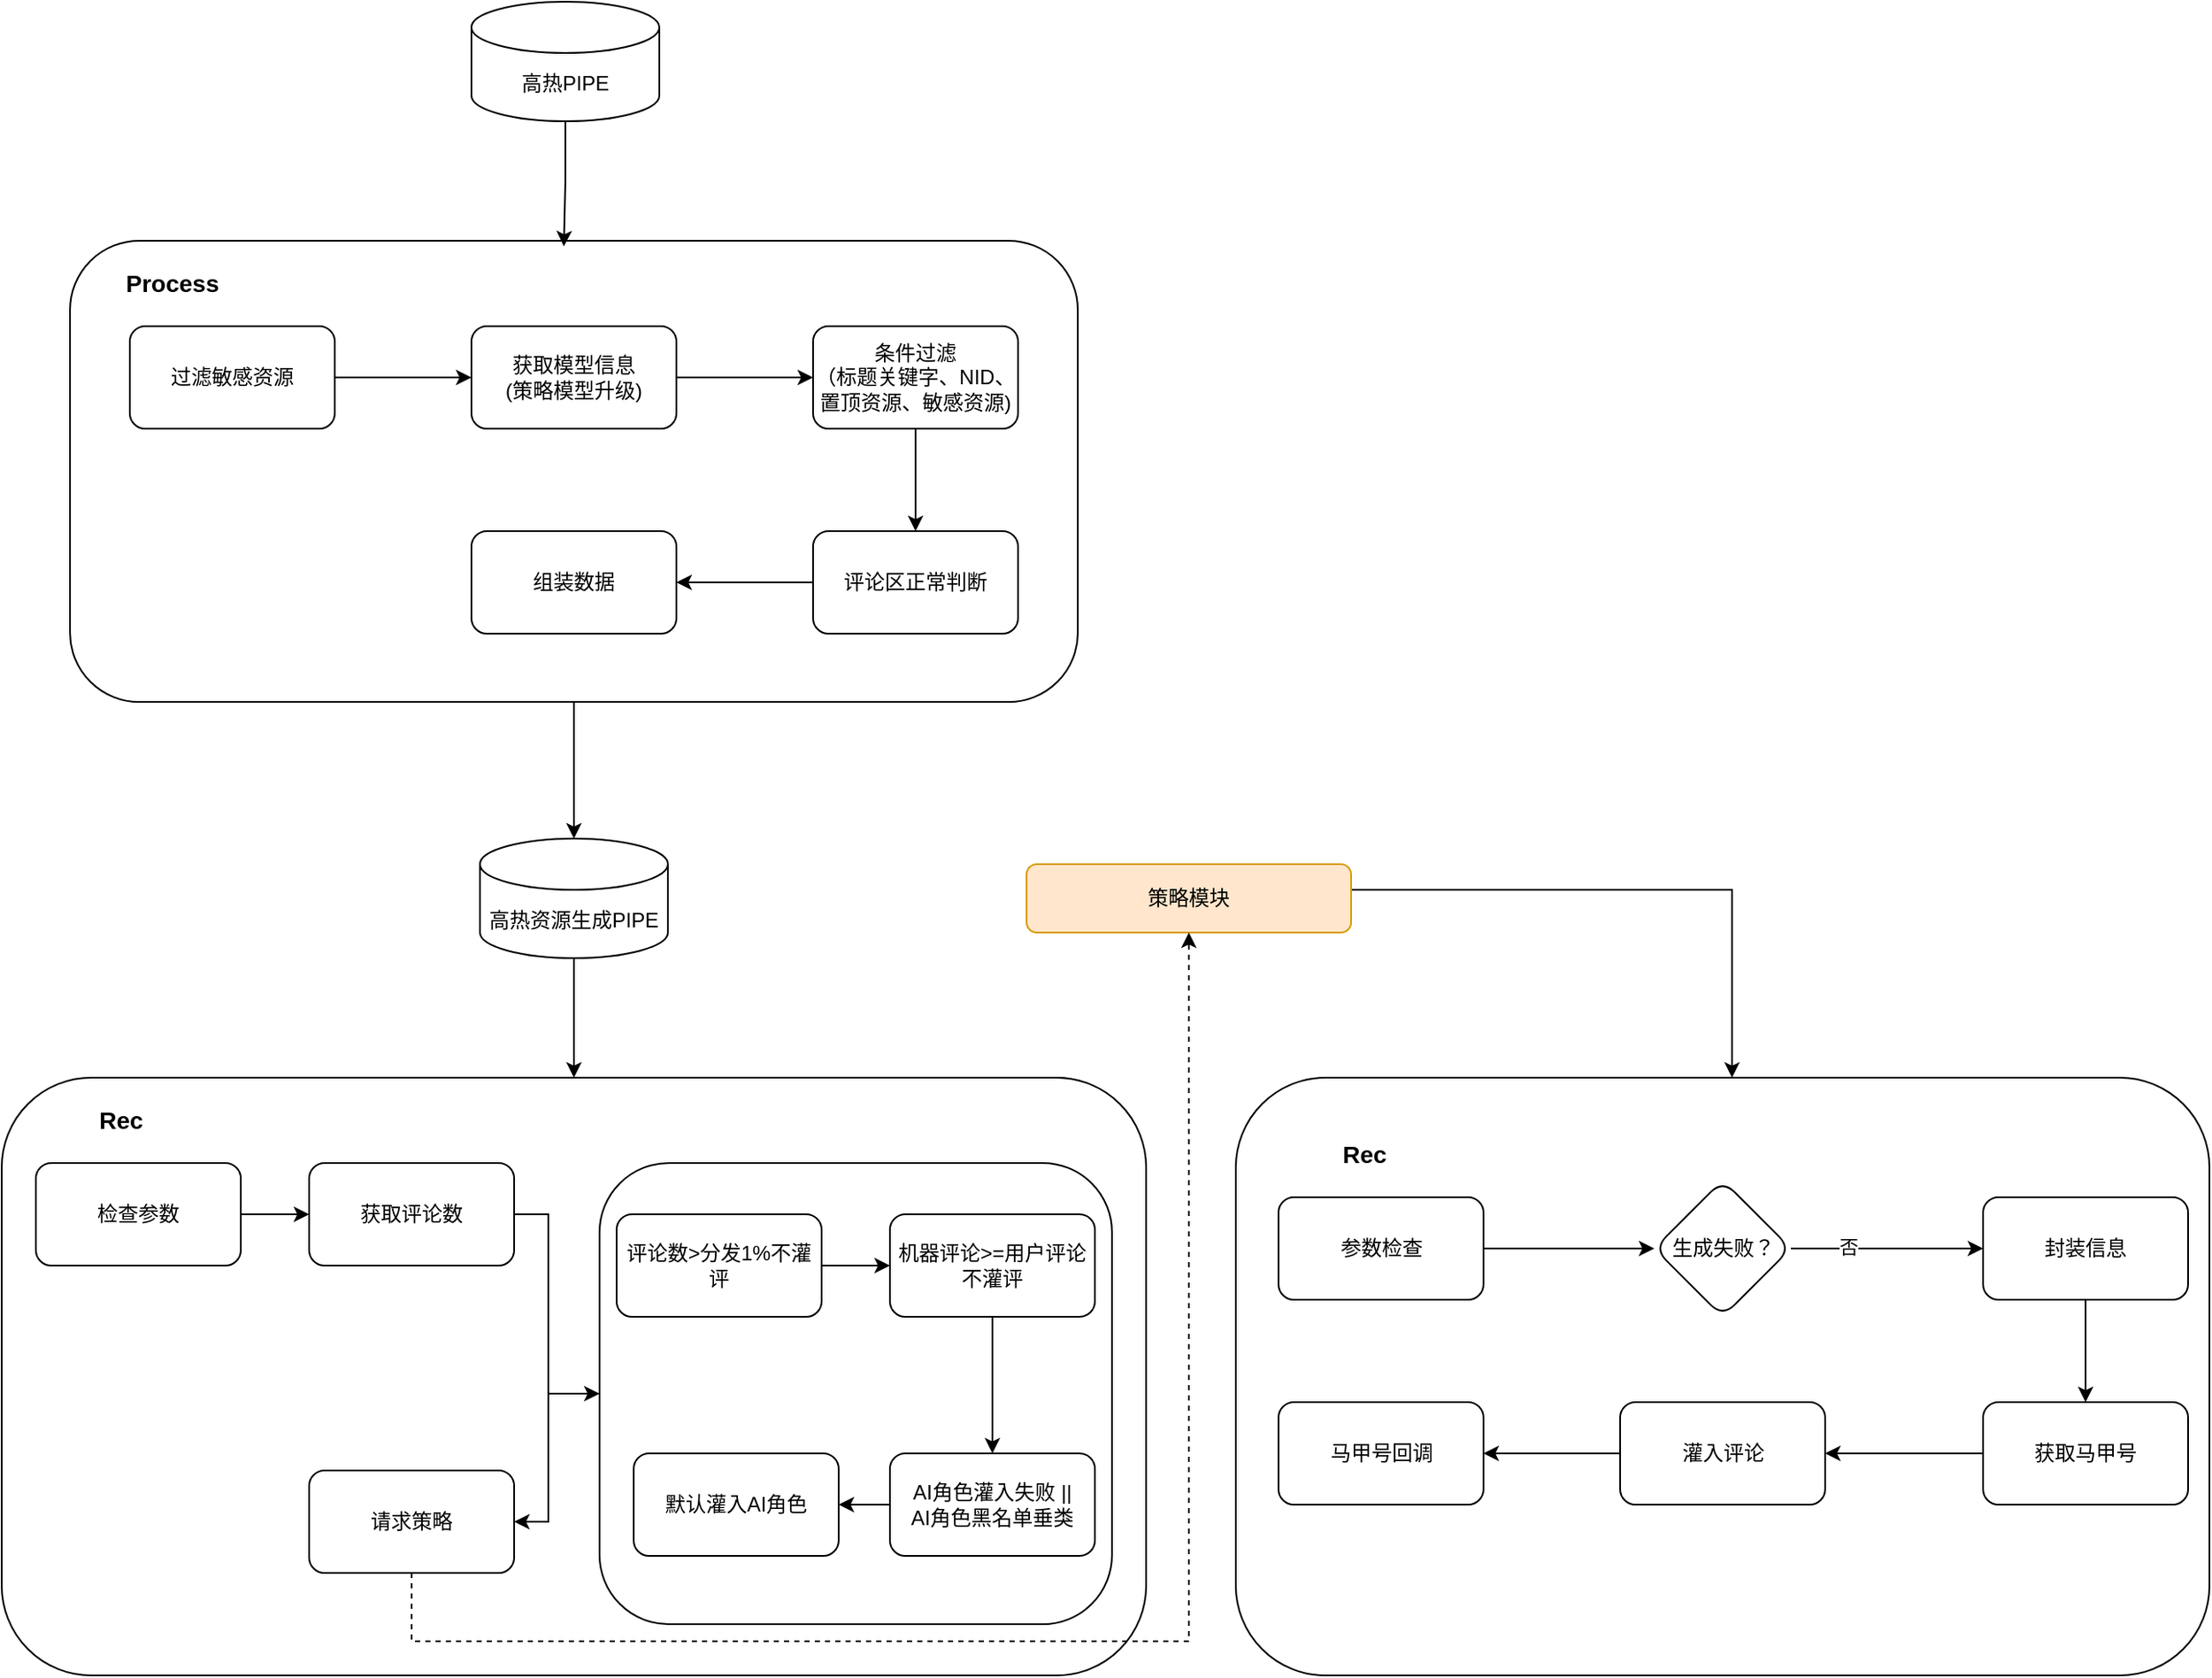 <mxfile version="28.2.4">
  <diagram name="第 1 页" id="nQwPNjDB2ixt2j3xvhfY">
    <mxGraphModel dx="946" dy="610" grid="1" gridSize="10" guides="1" tooltips="1" connect="1" arrows="1" fold="1" page="1" pageScale="1" pageWidth="827" pageHeight="1169" math="0" shadow="0">
      <root>
        <mxCell id="0" />
        <mxCell id="1" parent="0" />
        <mxCell id="kMashPudIHa3zGJLMDz7-2" style="edgeStyle=orthogonalEdgeStyle;rounded=0;orthogonalLoop=1;jettySize=auto;html=1;" edge="1" parent="1" source="kMashPudIHa3zGJLMDz7-3" target="kMashPudIHa3zGJLMDz7-19">
          <mxGeometry relative="1" as="geometry" />
        </mxCell>
        <mxCell id="kMashPudIHa3zGJLMDz7-3" value="" style="rounded=1;whiteSpace=wrap;html=1;" vertex="1" parent="1">
          <mxGeometry x="540" y="560" width="590" height="270" as="geometry" />
        </mxCell>
        <mxCell id="kMashPudIHa3zGJLMDz7-4" style="edgeStyle=orthogonalEdgeStyle;rounded=0;orthogonalLoop=1;jettySize=auto;html=1;entryX=0.49;entryY=0.012;entryDx=0;entryDy=0;entryPerimeter=0;" edge="1" parent="1" source="kMashPudIHa3zGJLMDz7-5" target="kMashPudIHa3zGJLMDz7-3">
          <mxGeometry relative="1" as="geometry" />
        </mxCell>
        <mxCell id="kMashPudIHa3zGJLMDz7-5" value="高热PIPE" style="shape=cylinder3;whiteSpace=wrap;html=1;boundedLbl=1;backgroundOutline=1;size=15;" vertex="1" parent="1">
          <mxGeometry x="775" y="420" width="110" height="70" as="geometry" />
        </mxCell>
        <mxCell id="kMashPudIHa3zGJLMDz7-6" value="" style="edgeStyle=orthogonalEdgeStyle;rounded=0;orthogonalLoop=1;jettySize=auto;html=1;" edge="1" parent="1" source="kMashPudIHa3zGJLMDz7-7" target="kMashPudIHa3zGJLMDz7-10">
          <mxGeometry relative="1" as="geometry" />
        </mxCell>
        <mxCell id="kMashPudIHa3zGJLMDz7-7" value="过滤敏感资源" style="rounded=1;whiteSpace=wrap;html=1;" vertex="1" parent="1">
          <mxGeometry x="575" y="610" width="120" height="60" as="geometry" />
        </mxCell>
        <mxCell id="kMashPudIHa3zGJLMDz7-8" value="&lt;b&gt;&lt;font style=&quot;font-size: 14px;&quot;&gt;Process&lt;/font&gt;&lt;/b&gt;" style="text;html=1;align=center;verticalAlign=middle;whiteSpace=wrap;rounded=0;" vertex="1" parent="1">
          <mxGeometry x="570" y="570" width="60" height="30" as="geometry" />
        </mxCell>
        <mxCell id="kMashPudIHa3zGJLMDz7-9" value="" style="edgeStyle=orthogonalEdgeStyle;rounded=0;orthogonalLoop=1;jettySize=auto;html=1;" edge="1" parent="1" source="kMashPudIHa3zGJLMDz7-10" target="kMashPudIHa3zGJLMDz7-12">
          <mxGeometry relative="1" as="geometry" />
        </mxCell>
        <mxCell id="kMashPudIHa3zGJLMDz7-10" value="获取模型信息&lt;div&gt;(策略模型升级)&lt;/div&gt;" style="rounded=1;whiteSpace=wrap;html=1;" vertex="1" parent="1">
          <mxGeometry x="775" y="610" width="120" height="60" as="geometry" />
        </mxCell>
        <mxCell id="kMashPudIHa3zGJLMDz7-11" value="" style="edgeStyle=orthogonalEdgeStyle;rounded=0;orthogonalLoop=1;jettySize=auto;html=1;" edge="1" parent="1" source="kMashPudIHa3zGJLMDz7-12" target="kMashPudIHa3zGJLMDz7-14">
          <mxGeometry relative="1" as="geometry" />
        </mxCell>
        <mxCell id="kMashPudIHa3zGJLMDz7-12" value="条件过滤&lt;div&gt;（标题关键字、NID、置顶资源、敏感资源)&lt;/div&gt;" style="rounded=1;whiteSpace=wrap;html=1;" vertex="1" parent="1">
          <mxGeometry x="975" y="610" width="120" height="60" as="geometry" />
        </mxCell>
        <mxCell id="kMashPudIHa3zGJLMDz7-13" value="" style="edgeStyle=orthogonalEdgeStyle;rounded=0;orthogonalLoop=1;jettySize=auto;html=1;" edge="1" parent="1" source="kMashPudIHa3zGJLMDz7-14" target="kMashPudIHa3zGJLMDz7-16">
          <mxGeometry relative="1" as="geometry" />
        </mxCell>
        <mxCell id="kMashPudIHa3zGJLMDz7-14" value="评论区正常判断" style="rounded=1;whiteSpace=wrap;html=1;" vertex="1" parent="1">
          <mxGeometry x="975" y="730" width="120" height="60" as="geometry" />
        </mxCell>
        <mxCell id="kMashPudIHa3zGJLMDz7-16" value="组装数据" style="rounded=1;whiteSpace=wrap;html=1;" vertex="1" parent="1">
          <mxGeometry x="775" y="730" width="120" height="60" as="geometry" />
        </mxCell>
        <mxCell id="kMashPudIHa3zGJLMDz7-18" style="edgeStyle=orthogonalEdgeStyle;rounded=0;orthogonalLoop=1;jettySize=auto;html=1;entryX=0.5;entryY=0;entryDx=0;entryDy=0;" edge="1" parent="1" source="kMashPudIHa3zGJLMDz7-19" target="kMashPudIHa3zGJLMDz7-28">
          <mxGeometry relative="1" as="geometry" />
        </mxCell>
        <mxCell id="kMashPudIHa3zGJLMDz7-19" value="高热资源生成PIPE" style="shape=cylinder3;whiteSpace=wrap;html=1;boundedLbl=1;backgroundOutline=1;size=15;" vertex="1" parent="1">
          <mxGeometry x="780" y="910" width="110" height="70" as="geometry" />
        </mxCell>
        <mxCell id="kMashPudIHa3zGJLMDz7-28" value="" style="rounded=1;whiteSpace=wrap;html=1;" vertex="1" parent="1">
          <mxGeometry x="500" y="1050" width="670" height="350" as="geometry" />
        </mxCell>
        <mxCell id="kMashPudIHa3zGJLMDz7-31" value="&lt;span style=&quot;font-size: 14px;&quot;&gt;&lt;b&gt;Rec&lt;/b&gt;&lt;/span&gt;" style="text;html=1;align=center;verticalAlign=middle;whiteSpace=wrap;rounded=0;" vertex="1" parent="1">
          <mxGeometry x="540" y="1060" width="60" height="30" as="geometry" />
        </mxCell>
        <mxCell id="kMashPudIHa3zGJLMDz7-67" value="" style="edgeStyle=orthogonalEdgeStyle;rounded=0;orthogonalLoop=1;jettySize=auto;html=1;" edge="1" parent="1" source="kMashPudIHa3zGJLMDz7-33" target="kMashPudIHa3zGJLMDz7-66">
          <mxGeometry relative="1" as="geometry" />
        </mxCell>
        <mxCell id="kMashPudIHa3zGJLMDz7-33" value="检查参数" style="rounded=1;whiteSpace=wrap;html=1;" vertex="1" parent="1">
          <mxGeometry x="520" y="1100" width="120" height="60" as="geometry" />
        </mxCell>
        <mxCell id="kMashPudIHa3zGJLMDz7-40" style="edgeStyle=orthogonalEdgeStyle;rounded=0;orthogonalLoop=1;jettySize=auto;html=1;" edge="1" parent="1" source="kMashPudIHa3zGJLMDz7-41" target="kMashPudIHa3zGJLMDz7-43">
          <mxGeometry relative="1" as="geometry">
            <Array as="points">
              <mxPoint x="1513" y="940" />
            </Array>
          </mxGeometry>
        </mxCell>
        <mxCell id="kMashPudIHa3zGJLMDz7-41" value="策略模块" style="rounded=1;whiteSpace=wrap;html=1;fillColor=#ffe6cc;strokeColor=#d79b00;" vertex="1" parent="1">
          <mxGeometry x="1100" y="925" width="190" height="40" as="geometry" />
        </mxCell>
        <mxCell id="kMashPudIHa3zGJLMDz7-43" value="" style="rounded=1;whiteSpace=wrap;html=1;" vertex="1" parent="1">
          <mxGeometry x="1222.5" y="1050" width="570" height="350" as="geometry" />
        </mxCell>
        <mxCell id="kMashPudIHa3zGJLMDz7-44" value="" style="edgeStyle=orthogonalEdgeStyle;rounded=0;orthogonalLoop=1;jettySize=auto;html=1;" edge="1" parent="1" source="kMashPudIHa3zGJLMDz7-45" target="kMashPudIHa3zGJLMDz7-64">
          <mxGeometry relative="1" as="geometry" />
        </mxCell>
        <mxCell id="kMashPudIHa3zGJLMDz7-45" value="参数检查" style="rounded=1;whiteSpace=wrap;html=1;" vertex="1" parent="1">
          <mxGeometry x="1247.5" y="1120" width="120" height="60" as="geometry" />
        </mxCell>
        <mxCell id="kMashPudIHa3zGJLMDz7-46" value="&lt;span style=&quot;font-size: 14px;&quot;&gt;&lt;b&gt;Rec&lt;/b&gt;&lt;/span&gt;" style="text;html=1;align=center;verticalAlign=middle;whiteSpace=wrap;rounded=0;" vertex="1" parent="1">
          <mxGeometry x="1267.5" y="1080" width="60" height="30" as="geometry" />
        </mxCell>
        <mxCell id="kMashPudIHa3zGJLMDz7-47" value="" style="edgeStyle=orthogonalEdgeStyle;rounded=0;orthogonalLoop=1;jettySize=auto;html=1;" edge="1" parent="1" source="kMashPudIHa3zGJLMDz7-48" target="kMashPudIHa3zGJLMDz7-50">
          <mxGeometry relative="1" as="geometry" />
        </mxCell>
        <mxCell id="kMashPudIHa3zGJLMDz7-48" value="封装信息" style="rounded=1;whiteSpace=wrap;html=1;" vertex="1" parent="1">
          <mxGeometry x="1660" y="1120" width="120" height="60" as="geometry" />
        </mxCell>
        <mxCell id="kMashPudIHa3zGJLMDz7-49" value="" style="edgeStyle=orthogonalEdgeStyle;rounded=0;orthogonalLoop=1;jettySize=auto;html=1;" edge="1" parent="1" source="kMashPudIHa3zGJLMDz7-50" target="kMashPudIHa3zGJLMDz7-52">
          <mxGeometry relative="1" as="geometry" />
        </mxCell>
        <mxCell id="kMashPudIHa3zGJLMDz7-50" value="获取马甲号" style="rounded=1;whiteSpace=wrap;html=1;" vertex="1" parent="1">
          <mxGeometry x="1660" y="1240" width="120" height="60" as="geometry" />
        </mxCell>
        <mxCell id="kMashPudIHa3zGJLMDz7-51" value="" style="edgeStyle=orthogonalEdgeStyle;rounded=0;orthogonalLoop=1;jettySize=auto;html=1;" edge="1" parent="1" source="kMashPudIHa3zGJLMDz7-52" target="kMashPudIHa3zGJLMDz7-53">
          <mxGeometry relative="1" as="geometry" />
        </mxCell>
        <mxCell id="kMashPudIHa3zGJLMDz7-52" value="灌入评论" style="rounded=1;whiteSpace=wrap;html=1;" vertex="1" parent="1">
          <mxGeometry x="1447.5" y="1240" width="120" height="60" as="geometry" />
        </mxCell>
        <mxCell id="kMashPudIHa3zGJLMDz7-53" value="马甲号回调" style="rounded=1;whiteSpace=wrap;html=1;" vertex="1" parent="1">
          <mxGeometry x="1247.5" y="1240" width="120" height="60" as="geometry" />
        </mxCell>
        <mxCell id="kMashPudIHa3zGJLMDz7-62" value="" style="edgeStyle=orthogonalEdgeStyle;rounded=0;orthogonalLoop=1;jettySize=auto;html=1;" edge="1" parent="1" source="kMashPudIHa3zGJLMDz7-64" target="kMashPudIHa3zGJLMDz7-48">
          <mxGeometry relative="1" as="geometry" />
        </mxCell>
        <mxCell id="kMashPudIHa3zGJLMDz7-63" value="否" style="edgeLabel;html=1;align=center;verticalAlign=middle;resizable=0;points=[];" vertex="1" connectable="0" parent="kMashPudIHa3zGJLMDz7-62">
          <mxGeometry x="-0.404" y="1" relative="1" as="geometry">
            <mxPoint as="offset" />
          </mxGeometry>
        </mxCell>
        <mxCell id="kMashPudIHa3zGJLMDz7-64" value="生成失败？" style="rhombus;whiteSpace=wrap;html=1;rounded=1;" vertex="1" parent="1">
          <mxGeometry x="1467.5" y="1110" width="80" height="80" as="geometry" />
        </mxCell>
        <mxCell id="kMashPudIHa3zGJLMDz7-69" value="" style="edgeStyle=orthogonalEdgeStyle;rounded=0;orthogonalLoop=1;jettySize=auto;html=1;" edge="1" parent="1" source="kMashPudIHa3zGJLMDz7-66" target="kMashPudIHa3zGJLMDz7-68">
          <mxGeometry relative="1" as="geometry">
            <Array as="points">
              <mxPoint x="820" y="1130" />
              <mxPoint x="820" y="1235" />
            </Array>
          </mxGeometry>
        </mxCell>
        <mxCell id="kMashPudIHa3zGJLMDz7-66" value="获取评论数" style="rounded=1;whiteSpace=wrap;html=1;" vertex="1" parent="1">
          <mxGeometry x="680" y="1100" width="120" height="60" as="geometry" />
        </mxCell>
        <mxCell id="kMashPudIHa3zGJLMDz7-78" style="edgeStyle=orthogonalEdgeStyle;rounded=0;orthogonalLoop=1;jettySize=auto;html=1;entryX=1;entryY=0.5;entryDx=0;entryDy=0;" edge="1" parent="1" source="kMashPudIHa3zGJLMDz7-68" target="kMashPudIHa3zGJLMDz7-77">
          <mxGeometry relative="1" as="geometry">
            <Array as="points">
              <mxPoint x="820" y="1235" />
              <mxPoint x="820" y="1310" />
            </Array>
          </mxGeometry>
        </mxCell>
        <mxCell id="kMashPudIHa3zGJLMDz7-68" value="" style="rounded=1;whiteSpace=wrap;html=1;" vertex="1" parent="1">
          <mxGeometry x="850" y="1100" width="300" height="270" as="geometry" />
        </mxCell>
        <mxCell id="kMashPudIHa3zGJLMDz7-72" value="" style="edgeStyle=orthogonalEdgeStyle;rounded=0;orthogonalLoop=1;jettySize=auto;html=1;" edge="1" parent="1" source="kMashPudIHa3zGJLMDz7-70" target="kMashPudIHa3zGJLMDz7-71">
          <mxGeometry relative="1" as="geometry" />
        </mxCell>
        <mxCell id="kMashPudIHa3zGJLMDz7-70" value="评论数&amp;gt;分发1%不灌评" style="rounded=1;whiteSpace=wrap;html=1;" vertex="1" parent="1">
          <mxGeometry x="860" y="1130" width="120" height="60" as="geometry" />
        </mxCell>
        <mxCell id="kMashPudIHa3zGJLMDz7-74" value="" style="edgeStyle=orthogonalEdgeStyle;rounded=0;orthogonalLoop=1;jettySize=auto;html=1;" edge="1" parent="1" source="kMashPudIHa3zGJLMDz7-71" target="kMashPudIHa3zGJLMDz7-73">
          <mxGeometry relative="1" as="geometry" />
        </mxCell>
        <mxCell id="kMashPudIHa3zGJLMDz7-71" value="机器评论&amp;gt;=用户评论不灌评" style="rounded=1;whiteSpace=wrap;html=1;" vertex="1" parent="1">
          <mxGeometry x="1020" y="1130" width="120" height="60" as="geometry" />
        </mxCell>
        <mxCell id="kMashPudIHa3zGJLMDz7-76" value="" style="edgeStyle=orthogonalEdgeStyle;rounded=0;orthogonalLoop=1;jettySize=auto;html=1;" edge="1" parent="1" source="kMashPudIHa3zGJLMDz7-73" target="kMashPudIHa3zGJLMDz7-75">
          <mxGeometry relative="1" as="geometry" />
        </mxCell>
        <mxCell id="kMashPudIHa3zGJLMDz7-73" value="AI角色灌入失败 ||&lt;div&gt;AI角色黑名单垂类&lt;/div&gt;" style="rounded=1;whiteSpace=wrap;html=1;" vertex="1" parent="1">
          <mxGeometry x="1020" y="1270" width="120" height="60" as="geometry" />
        </mxCell>
        <mxCell id="kMashPudIHa3zGJLMDz7-75" value="默认灌入AI角色" style="rounded=1;whiteSpace=wrap;html=1;" vertex="1" parent="1">
          <mxGeometry x="870" y="1270" width="120" height="60" as="geometry" />
        </mxCell>
        <mxCell id="kMashPudIHa3zGJLMDz7-79" style="edgeStyle=orthogonalEdgeStyle;rounded=0;orthogonalLoop=1;jettySize=auto;html=1;entryX=0.5;entryY=1;entryDx=0;entryDy=0;dashed=1;" edge="1" parent="1" source="kMashPudIHa3zGJLMDz7-77" target="kMashPudIHa3zGJLMDz7-41">
          <mxGeometry relative="1" as="geometry">
            <Array as="points">
              <mxPoint x="740" y="1380" />
              <mxPoint x="1195" y="1380" />
            </Array>
          </mxGeometry>
        </mxCell>
        <mxCell id="kMashPudIHa3zGJLMDz7-77" value="请求策略" style="rounded=1;whiteSpace=wrap;html=1;" vertex="1" parent="1">
          <mxGeometry x="680" y="1280" width="120" height="60" as="geometry" />
        </mxCell>
      </root>
    </mxGraphModel>
  </diagram>
</mxfile>
